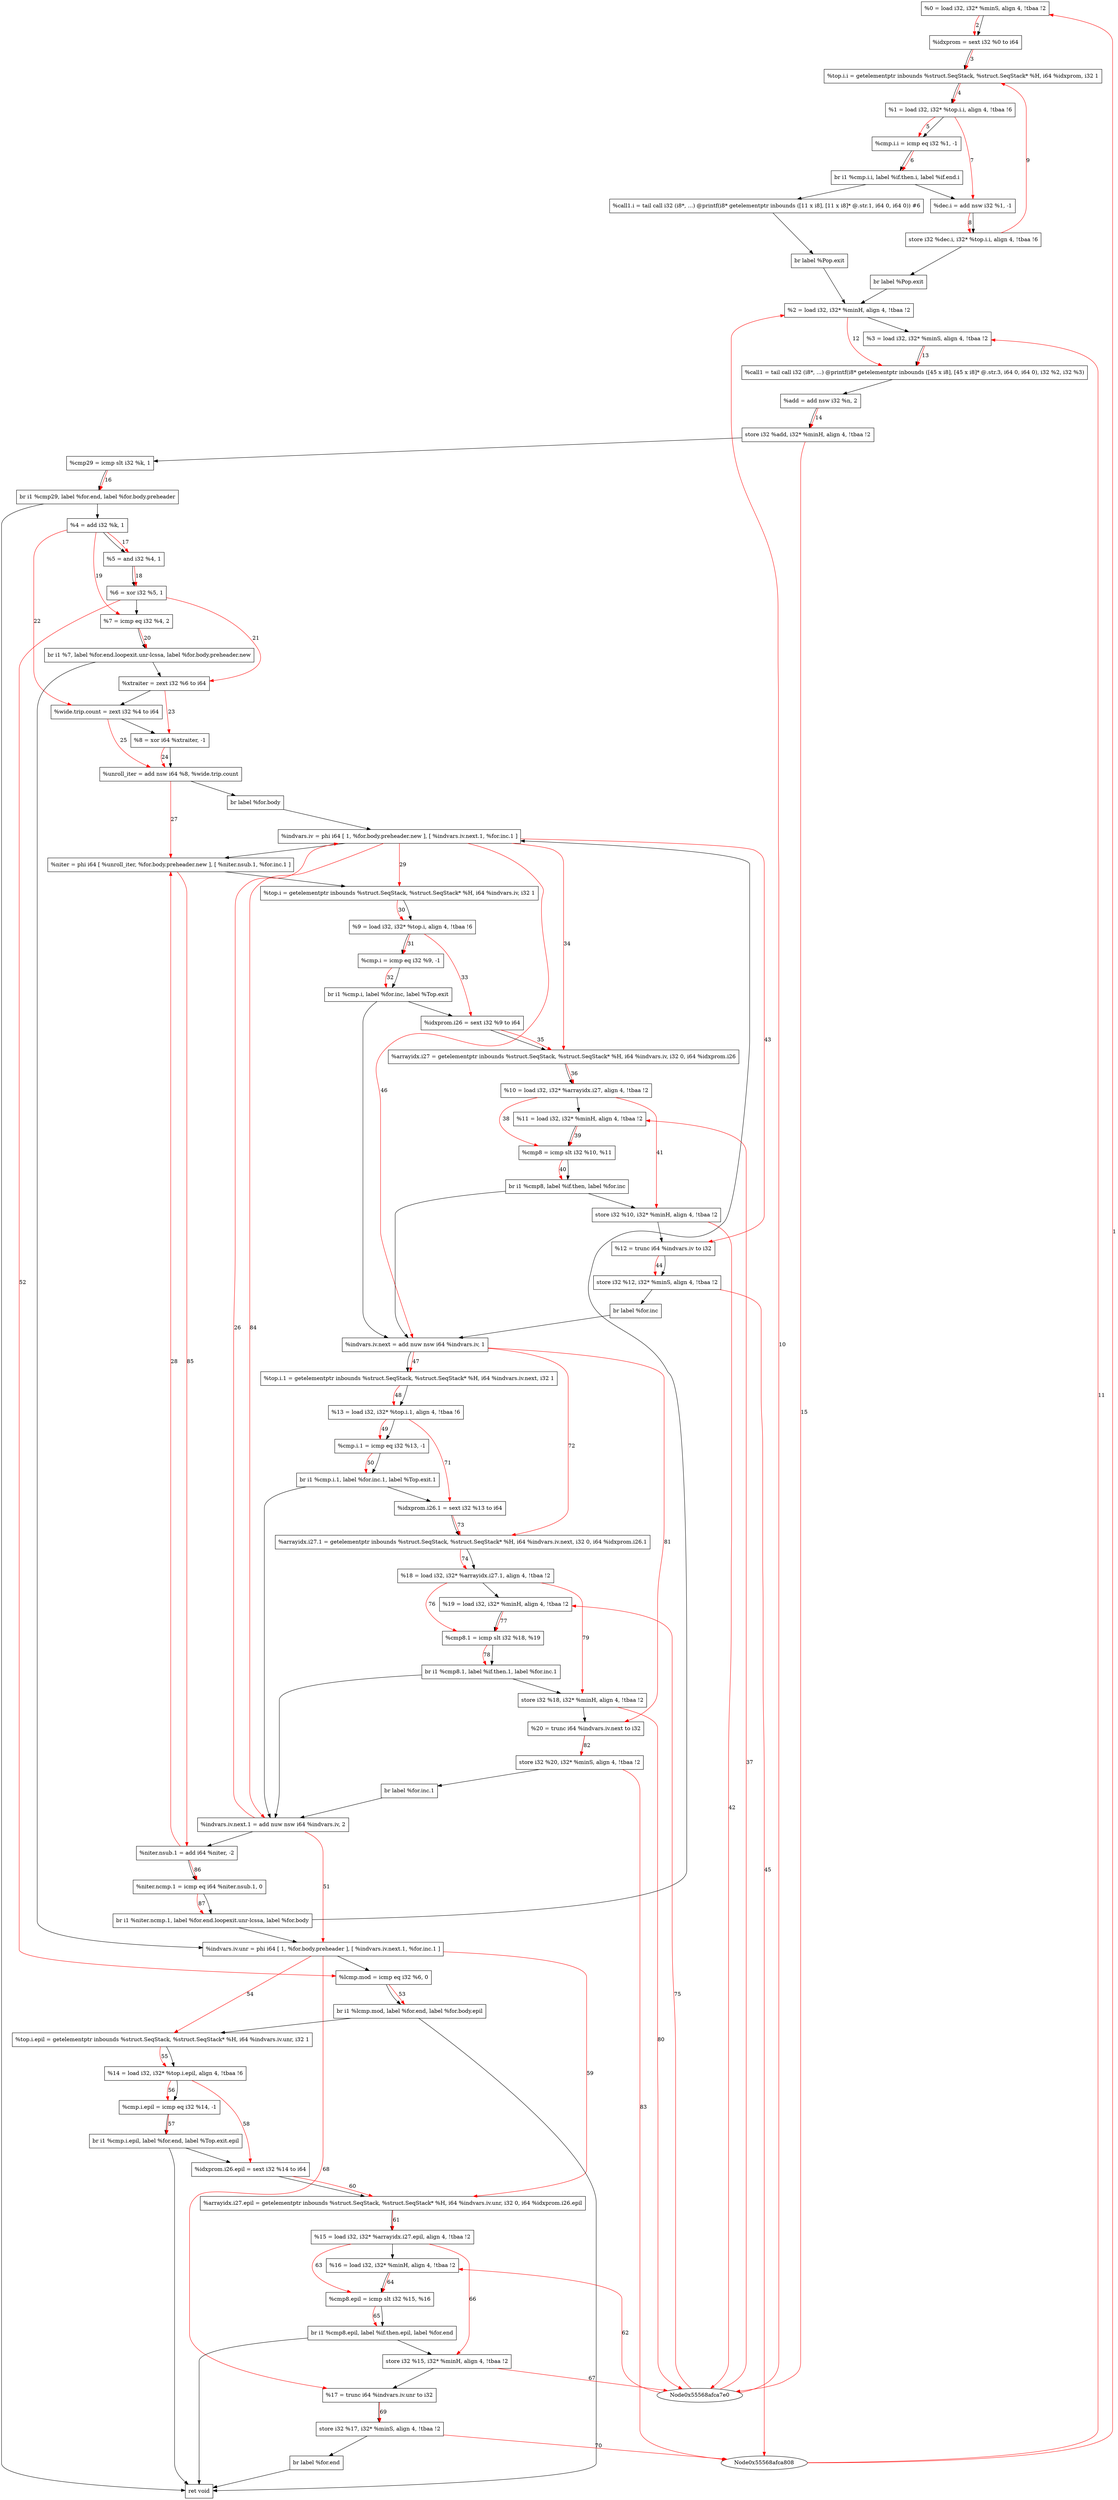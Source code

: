 digraph "CDFG for'Output' function" {
	Node0x55568afcaa48[shape=record, label="  %0 = load i32, i32* %minS, align 4, !tbaa !2"]
	Node0x55568afcaac8[shape=record, label="  %idxprom = sext i32 %0 to i64"]
	Node0x55568afcab78[shape=record, label="  %top.i.i = getelementptr inbounds %struct.SeqStack, %struct.SeqStack* %H, i64 %idxprom, i32 1"]
	Node0x55568afcac08[shape=record, label="  %1 = load i32, i32* %top.i.i, align 4, !tbaa !6"]
	Node0x55568afcaca0[shape=record, label="  %cmp.i.i = icmp eq i32 %1, -1"]
	Node0x55568afcaeb8[shape=record, label="  br i1 %cmp.i.i, label %if.then.i, label %if.end.i"]
	Node0x55568afcaf50[shape=record, label="  %call1.i = tail call i32 (i8*, ...) @printf(i8* getelementptr inbounds ([11 x i8], [11 x i8]* @.str.1, i64 0, i64 0)) #6"]
	Node0x55568afcb248[shape=record, label="  br label %Pop.exit"]
	Node0x55568afcb2c0[shape=record, label="  %dec.i = add nsw i32 %1, -1"]
	Node0x55568afcb350[shape=record, label="  store i32 %dec.i, i32* %top.i.i, align 4, !tbaa !6"]
	Node0x55568afcae28[shape=record, label="  br label %Pop.exit"]
	Node0x55568afcad48[shape=record, label="  %2 = load i32, i32* %minH, align 4, !tbaa !2"]
	Node0x55568afcb3e8[shape=record, label="  %3 = load i32, i32* %minS, align 4, !tbaa !2"]
	Node0x55568afcb510[shape=record, label="  %call1 = tail call i32 (i8*, ...) @printf(i8* getelementptr inbounds ([45 x i8], [45 x i8]* @.str.3, i64 0, i64 0), i32 %2, i32 %3)"]
	Node0x55568afcb5e0[shape=record, label="  %add = add nsw i32 %n, 2"]
	Node0x55568afcb670[shape=record, label="  store i32 %add, i32* %minH, align 4, !tbaa !2"]
	Node0x55568afcb6f0[shape=record, label="  %cmp29 = icmp slt i32 %k, 1"]
	Node0x55568afcb998[shape=record, label="  br i1 %cmp29, label %for.end, label %for.body.preheader"]
	Node0x55568afcba40[shape=record, label="  %4 = add i32 %k, 1"]
	Node0x55568afcbb00[shape=record, label="  %5 = and i32 %4, 1"]
	Node0x55568afcbb70[shape=record, label="  %6 = xor i32 %5, 1"]
	Node0x55568afcbbe0[shape=record, label="  %7 = icmp eq i32 %4, 2"]
	Node0x55568afcbdd8[shape=record, label="  br i1 %7, label %for.end.loopexit.unr-lcssa, label %for.body.preheader.new"]
	Node0x55568afcbd48[shape=record, label="  %xtraiter = zext i32 %6 to i64"]
	Node0x55568afcbe38[shape=record, label="  %wide.trip.count = zext i32 %4 to i64"]
	Node0x55568afcbf10[shape=record, label="  %8 = xor i64 %xtraiter, -1"]
	Node0x55568afcc040[shape=record, label="  %unroll_iter = add nsw i64 %8, %wide.trip.count"]
	Node0x55568afcc448[shape=record, label="  br label %for.body"]
	Node0x55568afcc5a8[shape=record, label="  %indvars.iv = phi i64 [ 1, %for.body.preheader.new ], [ %indvars.iv.next.1, %for.inc.1 ]"]
	Node0x55568afcc738[shape=record, label="  %niter = phi i64 [ %unroll_iter, %for.body.preheader.new ], [ %niter.nsub.1, %for.inc.1 ]"]
	Node0x55568afcc838[shape=record, label="  %top.i = getelementptr inbounds %struct.SeqStack, %struct.SeqStack* %H, i64 %indvars.iv, i32 1"]
	Node0x55568afcc8c8[shape=record, label="  %9 = load i32, i32* %top.i, align 4, !tbaa !6"]
	Node0x55568afcc940[shape=record, label="  %cmp.i = icmp eq i32 %9, -1"]
	Node0x55568afccb98[shape=record, label="  br i1 %cmp.i, label %for.inc, label %Top.exit"]
	Node0x55568afccb08[shape=record, label="  %idxprom.i26 = sext i32 %9 to i64"]
	Node0x55568afccc70[shape=record, label="  %arrayidx.i27 = getelementptr inbounds %struct.SeqStack, %struct.SeqStack* %H, i64 %indvars.iv, i32 0, i64 %idxprom.i26"]
	Node0x55568afccd08[shape=record, label="  %10 = load i32, i32* %arrayidx.i27, align 4, !tbaa !2"]
	Node0x55568afccd68[shape=record, label="  %11 = load i32, i32* %minH, align 4, !tbaa !2"]
	Node0x55568afccde0[shape=record, label="  %cmp8 = icmp slt i32 %10, %11"]
	Node0x55568afccf58[shape=record, label="  br i1 %cmp8, label %if.then, label %for.inc"]
	Node0x55568afccfd0[shape=record, label="  store i32 %10, i32* %minH, align 4, !tbaa !2"]
	Node0x55568afccec8[shape=record, label="  %12 = trunc i64 %indvars.iv to i32"]
	Node0x55568afcd050[shape=record, label="  store i32 %12, i32* %minS, align 4, !tbaa !2"]
	Node0x55568afcd0b8[shape=record, label="  br label %for.inc"]
	Node0x55568afcd130[shape=record, label="  %indvars.iv.next = add nuw nsw i64 %indvars.iv, 1"]
	Node0x55568afcd218[shape=record, label="  %top.i.1 = getelementptr inbounds %struct.SeqStack, %struct.SeqStack* %H, i64 %indvars.iv.next, i32 1"]
	Node0x55568afcca28[shape=record, label="  %13 = load i32, i32* %top.i.1, align 4, !tbaa !6"]
	Node0x55568afcd2c0[shape=record, label="  %cmp.i.1 = icmp eq i32 %13, -1"]
	Node0x55568afcd418[shape=record, label="  br i1 %cmp.i.1, label %for.inc.1, label %Top.exit.1"]
	Node0x55568afcd4c8[shape=record, label="  %indvars.iv.unr = phi i64 [ 1, %for.body.preheader ], [ %indvars.iv.next.1, %for.inc.1 ]"]
	Node0x55568afcd590[shape=record, label="  %lcmp.mod = icmp eq i32 %6, 0"]
	Node0x55568afcd698[shape=record, label="  br i1 %lcmp.mod, label %for.end, label %for.body.epil"]
	Node0x55568afcd728[shape=record, label="  %top.i.epil = getelementptr inbounds %struct.SeqStack, %struct.SeqStack* %H, i64 %indvars.iv.unr, i32 1"]
	Node0x55568afcb8e8[shape=record, label="  %14 = load i32, i32* %top.i.epil, align 4, !tbaa !6"]
	Node0x55568afcd7b0[shape=record, label="  %cmp.i.epil = icmp eq i32 %14, -1"]
	Node0x55568afcd948[shape=record, label="  br i1 %cmp.i.epil, label %for.end, label %Top.exit.epil"]
	Node0x55568afcd8b8[shape=record, label="  %idxprom.i26.epil = sext i32 %14 to i64"]
	Node0x55568afcdab0[shape=record, label="  %arrayidx.i27.epil = getelementptr inbounds %struct.SeqStack, %struct.SeqStack* %H, i64 %indvars.iv.unr, i32 0, i64 %idxprom.i26.epil"]
	Node0x55568afcdb48[shape=record, label="  %15 = load i32, i32* %arrayidx.i27.epil, align 4, !tbaa !2"]
	Node0x55568afcdba8[shape=record, label="  %16 = load i32, i32* %minH, align 4, !tbaa !2"]
	Node0x55568afcdc20[shape=record, label="  %cmp8.epil = icmp slt i32 %15, %16"]
	Node0x55568afcbf98[shape=record, label="  br i1 %cmp8.epil, label %if.then.epil, label %for.end"]
	Node0x55568afce360[shape=record, label="  store i32 %15, i32* %minH, align 4, !tbaa !2"]
	Node0x55568afce2e8[shape=record, label="  %17 = trunc i64 %indvars.iv.unr to i32"]
	Node0x55568afce3e0[shape=record, label="  store i32 %17, i32* %minS, align 4, !tbaa !2"]
	Node0x55568afce448[shape=record, label="  br label %for.end"]
	Node0x55568afce490[shape=record, label="  ret void"]
	Node0x55568afcd388[shape=record, label="  %idxprom.i26.1 = sext i32 %13 to i64"]
	Node0x55568afce560[shape=record, label="  %arrayidx.i27.1 = getelementptr inbounds %struct.SeqStack, %struct.SeqStack* %H, i64 %indvars.iv.next, i32 0, i64 %idxprom.i26.1"]
	Node0x55568afcb7d8[shape=record, label="  %18 = load i32, i32* %arrayidx.i27.1, align 4, !tbaa !2"]
	Node0x55568afce5c8[shape=record, label="  %19 = load i32, i32* %minH, align 4, !tbaa !2"]
	Node0x55568afce640[shape=record, label="  %cmp8.1 = icmp slt i32 %18, %19"]
	Node0x55568afce7c8[shape=record, label="  br i1 %cmp8.1, label %if.then.1, label %for.inc.1"]
	Node0x55568afce840[shape=record, label="  store i32 %18, i32* %minH, align 4, !tbaa !2"]
	Node0x55568afce738[shape=record, label="  %20 = trunc i64 %indvars.iv.next to i32"]
	Node0x55568afce8f0[shape=record, label="  store i32 %20, i32* %minS, align 4, !tbaa !2"]
	Node0x55568afce958[shape=record, label="  br label %for.inc.1"]
	Node0x55568afcea00[shape=record, label="  %indvars.iv.next.1 = add nuw nsw i64 %indvars.iv, 2"]
	Node0x55568afcea70[shape=record, label="  %niter.nsub.1 = add i64 %niter, -2"]
	Node0x55568afceae0[shape=record, label="  %niter.ncmp.1 = icmp eq i64 %niter.nsub.1, 0"]
	Node0x55568afcebc8[shape=record, label="  br i1 %niter.ncmp.1, label %for.end.loopexit.unr-lcssa, label %for.body"]
	Node0x55568afcaa48 -> Node0x55568afcaac8
	Node0x55568afcaac8 -> Node0x55568afcab78
	Node0x55568afcab78 -> Node0x55568afcac08
	Node0x55568afcac08 -> Node0x55568afcaca0
	Node0x55568afcaca0 -> Node0x55568afcaeb8
	Node0x55568afcaeb8 -> Node0x55568afcaf50
	Node0x55568afcaeb8 -> Node0x55568afcb2c0
	Node0x55568afcaf50 -> Node0x55568afcb248
	Node0x55568afcb248 -> Node0x55568afcad48
	Node0x55568afcb2c0 -> Node0x55568afcb350
	Node0x55568afcb350 -> Node0x55568afcae28
	Node0x55568afcae28 -> Node0x55568afcad48
	Node0x55568afcad48 -> Node0x55568afcb3e8
	Node0x55568afcb3e8 -> Node0x55568afcb510
	Node0x55568afcb510 -> Node0x55568afcb5e0
	Node0x55568afcb5e0 -> Node0x55568afcb670
	Node0x55568afcb670 -> Node0x55568afcb6f0
	Node0x55568afcb6f0 -> Node0x55568afcb998
	Node0x55568afcb998 -> Node0x55568afce490
	Node0x55568afcb998 -> Node0x55568afcba40
	Node0x55568afcba40 -> Node0x55568afcbb00
	Node0x55568afcbb00 -> Node0x55568afcbb70
	Node0x55568afcbb70 -> Node0x55568afcbbe0
	Node0x55568afcbbe0 -> Node0x55568afcbdd8
	Node0x55568afcbdd8 -> Node0x55568afcd4c8
	Node0x55568afcbdd8 -> Node0x55568afcbd48
	Node0x55568afcbd48 -> Node0x55568afcbe38
	Node0x55568afcbe38 -> Node0x55568afcbf10
	Node0x55568afcbf10 -> Node0x55568afcc040
	Node0x55568afcc040 -> Node0x55568afcc448
	Node0x55568afcc448 -> Node0x55568afcc5a8
	Node0x55568afcc5a8 -> Node0x55568afcc738
	Node0x55568afcc738 -> Node0x55568afcc838
	Node0x55568afcc838 -> Node0x55568afcc8c8
	Node0x55568afcc8c8 -> Node0x55568afcc940
	Node0x55568afcc940 -> Node0x55568afccb98
	Node0x55568afccb98 -> Node0x55568afcd130
	Node0x55568afccb98 -> Node0x55568afccb08
	Node0x55568afccb08 -> Node0x55568afccc70
	Node0x55568afccc70 -> Node0x55568afccd08
	Node0x55568afccd08 -> Node0x55568afccd68
	Node0x55568afccd68 -> Node0x55568afccde0
	Node0x55568afccde0 -> Node0x55568afccf58
	Node0x55568afccf58 -> Node0x55568afccfd0
	Node0x55568afccf58 -> Node0x55568afcd130
	Node0x55568afccfd0 -> Node0x55568afccec8
	Node0x55568afccec8 -> Node0x55568afcd050
	Node0x55568afcd050 -> Node0x55568afcd0b8
	Node0x55568afcd0b8 -> Node0x55568afcd130
	Node0x55568afcd130 -> Node0x55568afcd218
	Node0x55568afcd218 -> Node0x55568afcca28
	Node0x55568afcca28 -> Node0x55568afcd2c0
	Node0x55568afcd2c0 -> Node0x55568afcd418
	Node0x55568afcd418 -> Node0x55568afcea00
	Node0x55568afcd418 -> Node0x55568afcd388
	Node0x55568afcd4c8 -> Node0x55568afcd590
	Node0x55568afcd590 -> Node0x55568afcd698
	Node0x55568afcd698 -> Node0x55568afce490
	Node0x55568afcd698 -> Node0x55568afcd728
	Node0x55568afcd728 -> Node0x55568afcb8e8
	Node0x55568afcb8e8 -> Node0x55568afcd7b0
	Node0x55568afcd7b0 -> Node0x55568afcd948
	Node0x55568afcd948 -> Node0x55568afce490
	Node0x55568afcd948 -> Node0x55568afcd8b8
	Node0x55568afcd8b8 -> Node0x55568afcdab0
	Node0x55568afcdab0 -> Node0x55568afcdb48
	Node0x55568afcdb48 -> Node0x55568afcdba8
	Node0x55568afcdba8 -> Node0x55568afcdc20
	Node0x55568afcdc20 -> Node0x55568afcbf98
	Node0x55568afcbf98 -> Node0x55568afce360
	Node0x55568afcbf98 -> Node0x55568afce490
	Node0x55568afce360 -> Node0x55568afce2e8
	Node0x55568afce2e8 -> Node0x55568afce3e0
	Node0x55568afce3e0 -> Node0x55568afce448
	Node0x55568afce448 -> Node0x55568afce490
	Node0x55568afcd388 -> Node0x55568afce560
	Node0x55568afce560 -> Node0x55568afcb7d8
	Node0x55568afcb7d8 -> Node0x55568afce5c8
	Node0x55568afce5c8 -> Node0x55568afce640
	Node0x55568afce640 -> Node0x55568afce7c8
	Node0x55568afce7c8 -> Node0x55568afce840
	Node0x55568afce7c8 -> Node0x55568afcea00
	Node0x55568afce840 -> Node0x55568afce738
	Node0x55568afce738 -> Node0x55568afce8f0
	Node0x55568afce8f0 -> Node0x55568afce958
	Node0x55568afce958 -> Node0x55568afcea00
	Node0x55568afcea00 -> Node0x55568afcea70
	Node0x55568afcea70 -> Node0x55568afceae0
	Node0x55568afceae0 -> Node0x55568afcebc8
	Node0x55568afcebc8 -> Node0x55568afcd4c8
	Node0x55568afcebc8 -> Node0x55568afcc5a8
edge [color=red]
	Node0x55568afca808 -> Node0x55568afcaa48[label="1"]
	Node0x55568afcaa48 -> Node0x55568afcaac8[label="2"]
	Node0x55568afcaac8 -> Node0x55568afcab78[label="3"]
	Node0x55568afcab78 -> Node0x55568afcac08[label="4"]
	Node0x55568afcac08 -> Node0x55568afcaca0[label="5"]
	Node0x55568afcaca0 -> Node0x55568afcaeb8[label="6"]
	Node0x55568afcac08 -> Node0x55568afcb2c0[label="7"]
	Node0x55568afcb2c0 -> Node0x55568afcb350[label="8"]
	Node0x55568afcb350 -> Node0x55568afcab78[label="9"]
	Node0x55568afca7e0 -> Node0x55568afcad48[label="10"]
	Node0x55568afca808 -> Node0x55568afcb3e8[label="11"]
	Node0x55568afcad48 -> Node0x55568afcb510[label="12"]
	Node0x55568afcb3e8 -> Node0x55568afcb510[label="13"]
	Node0x55568afcb5e0 -> Node0x55568afcb670[label="14"]
	Node0x55568afcb670 -> Node0x55568afca7e0[label="15"]
	Node0x55568afcb6f0 -> Node0x55568afcb998[label="16"]
	Node0x55568afcba40 -> Node0x55568afcbb00[label="17"]
	Node0x55568afcbb00 -> Node0x55568afcbb70[label="18"]
	Node0x55568afcba40 -> Node0x55568afcbbe0[label="19"]
	Node0x55568afcbbe0 -> Node0x55568afcbdd8[label="20"]
	Node0x55568afcbb70 -> Node0x55568afcbd48[label="21"]
	Node0x55568afcba40 -> Node0x55568afcbe38[label="22"]
	Node0x55568afcbd48 -> Node0x55568afcbf10[label="23"]
	Node0x55568afcbf10 -> Node0x55568afcc040[label="24"]
	Node0x55568afcbe38 -> Node0x55568afcc040[label="25"]
	Node0x55568afcea00 -> Node0x55568afcc5a8[label="26"]
	Node0x55568afcc040 -> Node0x55568afcc738[label="27"]
	Node0x55568afcea70 -> Node0x55568afcc738[label="28"]
	Node0x55568afcc5a8 -> Node0x55568afcc838[label="29"]
	Node0x55568afcc838 -> Node0x55568afcc8c8[label="30"]
	Node0x55568afcc8c8 -> Node0x55568afcc940[label="31"]
	Node0x55568afcc940 -> Node0x55568afccb98[label="32"]
	Node0x55568afcc8c8 -> Node0x55568afccb08[label="33"]
	Node0x55568afcc5a8 -> Node0x55568afccc70[label="34"]
	Node0x55568afccb08 -> Node0x55568afccc70[label="35"]
	Node0x55568afccc70 -> Node0x55568afccd08[label="36"]
	Node0x55568afca7e0 -> Node0x55568afccd68[label="37"]
	Node0x55568afccd08 -> Node0x55568afccde0[label="38"]
	Node0x55568afccd68 -> Node0x55568afccde0[label="39"]
	Node0x55568afccde0 -> Node0x55568afccf58[label="40"]
	Node0x55568afccd08 -> Node0x55568afccfd0[label="41"]
	Node0x55568afccfd0 -> Node0x55568afca7e0[label="42"]
	Node0x55568afcc5a8 -> Node0x55568afccec8[label="43"]
	Node0x55568afccec8 -> Node0x55568afcd050[label="44"]
	Node0x55568afcd050 -> Node0x55568afca808[label="45"]
	Node0x55568afcc5a8 -> Node0x55568afcd130[label="46"]
	Node0x55568afcd130 -> Node0x55568afcd218[label="47"]
	Node0x55568afcd218 -> Node0x55568afcca28[label="48"]
	Node0x55568afcca28 -> Node0x55568afcd2c0[label="49"]
	Node0x55568afcd2c0 -> Node0x55568afcd418[label="50"]
	Node0x55568afcea00 -> Node0x55568afcd4c8[label="51"]
	Node0x55568afcbb70 -> Node0x55568afcd590[label="52"]
	Node0x55568afcd590 -> Node0x55568afcd698[label="53"]
	Node0x55568afcd4c8 -> Node0x55568afcd728[label="54"]
	Node0x55568afcd728 -> Node0x55568afcb8e8[label="55"]
	Node0x55568afcb8e8 -> Node0x55568afcd7b0[label="56"]
	Node0x55568afcd7b0 -> Node0x55568afcd948[label="57"]
	Node0x55568afcb8e8 -> Node0x55568afcd8b8[label="58"]
	Node0x55568afcd4c8 -> Node0x55568afcdab0[label="59"]
	Node0x55568afcd8b8 -> Node0x55568afcdab0[label="60"]
	Node0x55568afcdab0 -> Node0x55568afcdb48[label="61"]
	Node0x55568afca7e0 -> Node0x55568afcdba8[label="62"]
	Node0x55568afcdb48 -> Node0x55568afcdc20[label="63"]
	Node0x55568afcdba8 -> Node0x55568afcdc20[label="64"]
	Node0x55568afcdc20 -> Node0x55568afcbf98[label="65"]
	Node0x55568afcdb48 -> Node0x55568afce360[label="66"]
	Node0x55568afce360 -> Node0x55568afca7e0[label="67"]
	Node0x55568afcd4c8 -> Node0x55568afce2e8[label="68"]
	Node0x55568afce2e8 -> Node0x55568afce3e0[label="69"]
	Node0x55568afce3e0 -> Node0x55568afca808[label="70"]
	Node0x55568afcca28 -> Node0x55568afcd388[label="71"]
	Node0x55568afcd130 -> Node0x55568afce560[label="72"]
	Node0x55568afcd388 -> Node0x55568afce560[label="73"]
	Node0x55568afce560 -> Node0x55568afcb7d8[label="74"]
	Node0x55568afca7e0 -> Node0x55568afce5c8[label="75"]
	Node0x55568afcb7d8 -> Node0x55568afce640[label="76"]
	Node0x55568afce5c8 -> Node0x55568afce640[label="77"]
	Node0x55568afce640 -> Node0x55568afce7c8[label="78"]
	Node0x55568afcb7d8 -> Node0x55568afce840[label="79"]
	Node0x55568afce840 -> Node0x55568afca7e0[label="80"]
	Node0x55568afcd130 -> Node0x55568afce738[label="81"]
	Node0x55568afce738 -> Node0x55568afce8f0[label="82"]
	Node0x55568afce8f0 -> Node0x55568afca808[label="83"]
	Node0x55568afcc5a8 -> Node0x55568afcea00[label="84"]
	Node0x55568afcc738 -> Node0x55568afcea70[label="85"]
	Node0x55568afcea70 -> Node0x55568afceae0[label="86"]
	Node0x55568afceae0 -> Node0x55568afcebc8[label="87"]
}
